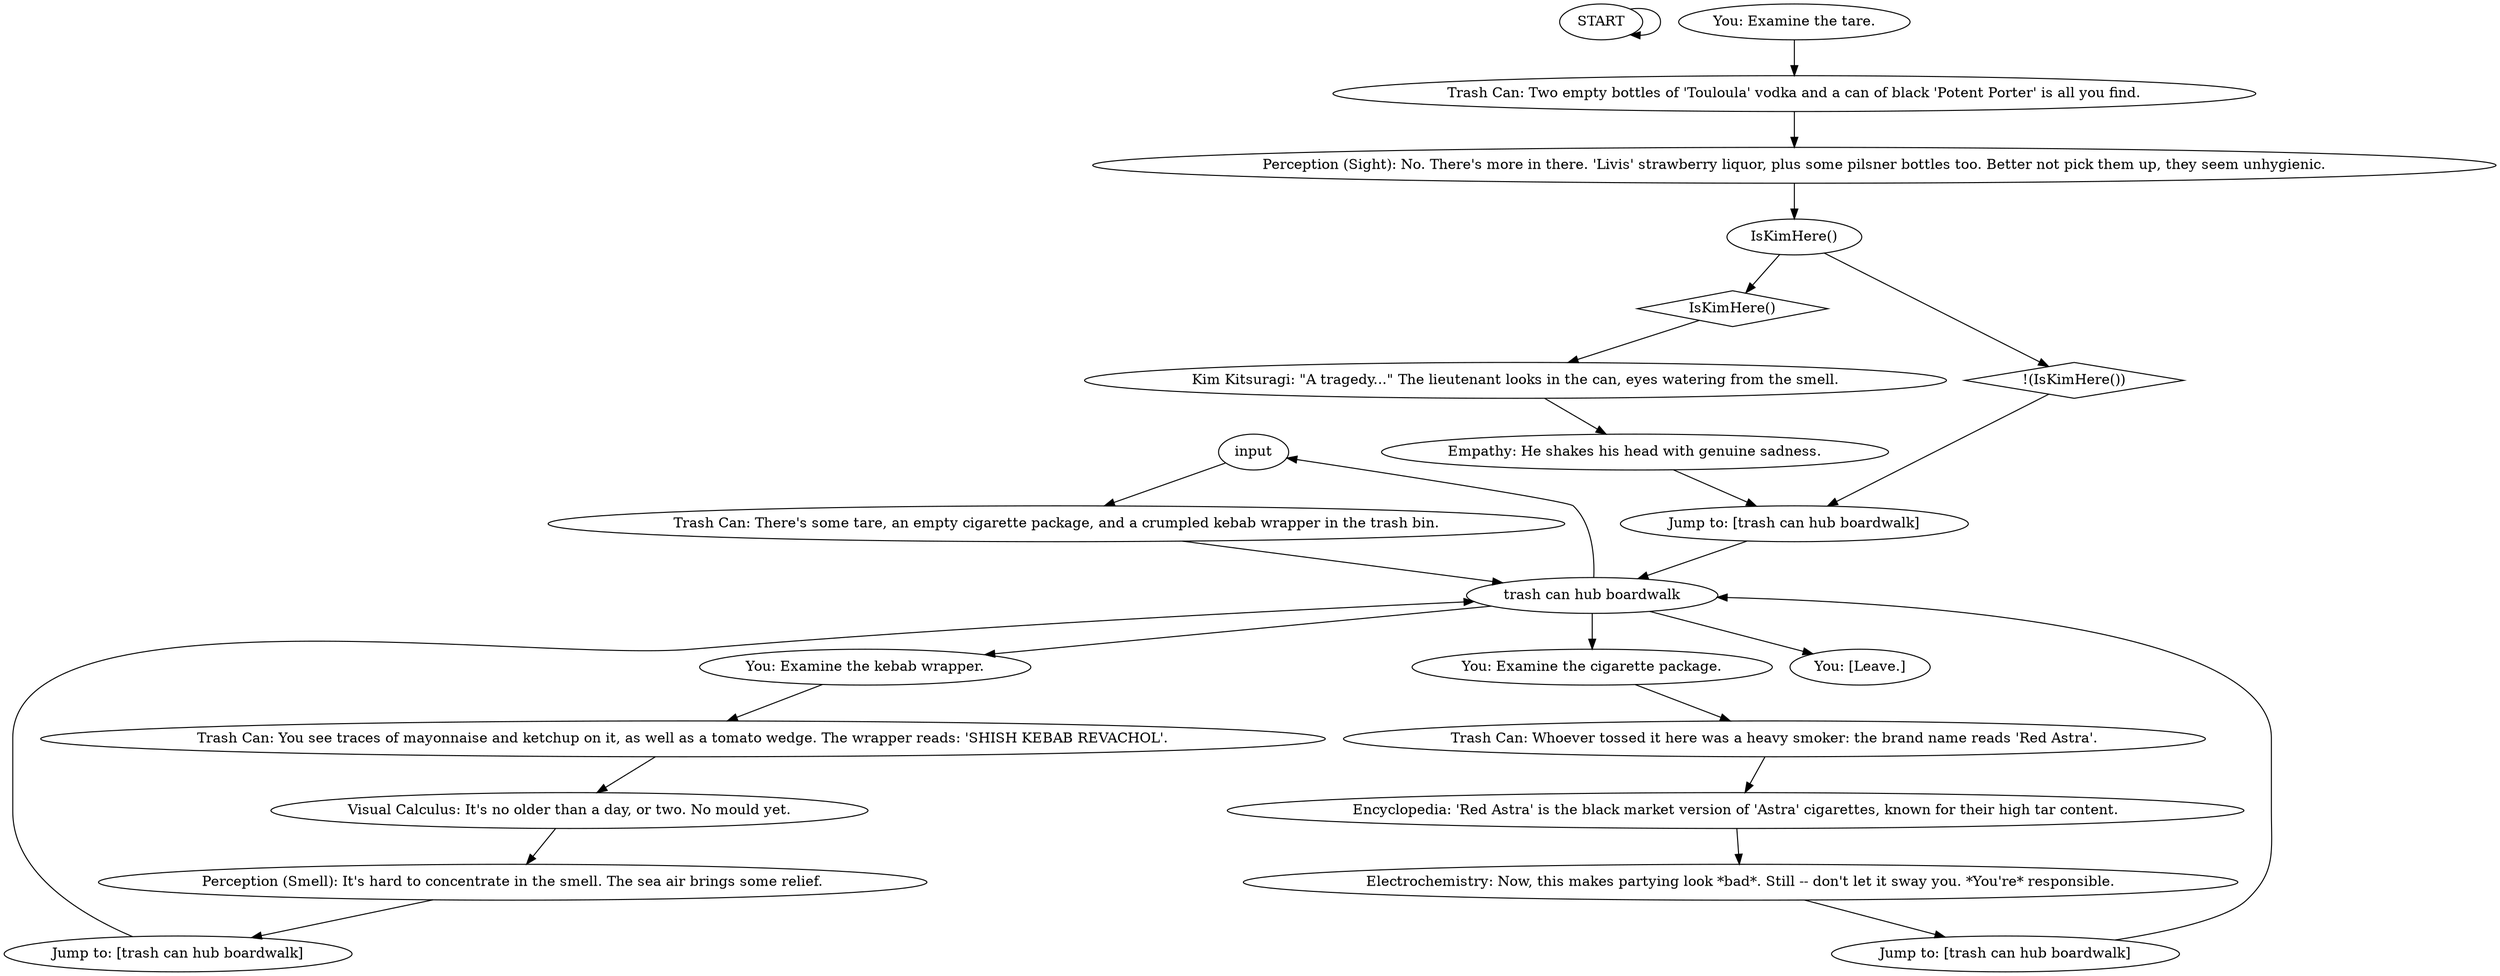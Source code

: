 # BOARDWALK / TRASH CAN
# A TRASH CAN OH BOY. Its an interaction.
# ==================================================
digraph G {
	  0 [label="START"];
	  1 [label="input"];
	  2 [label="You: Examine the tare."];
	  3 [label="You: Examine the kebab wrapper."];
	  4 [label="IsKimHere()"];
	  5 [label="IsKimHere()", shape=diamond];
	  6 [label="!(IsKimHere())", shape=diamond];
	  7 [label="Jump to: [trash can hub boardwalk]"];
	  8 [label="Encyclopedia: 'Red Astra' is the black market version of 'Astra' cigarettes, known for their high tar content."];
	  9 [label="trash can hub boardwalk"];
	  10 [label="Electrochemistry: Now, this makes partying look *bad*. Still -- don't let it sway you. *You're* responsible."];
	  11 [label="Perception (Sight): No. There's more in there. 'Livis' strawberry liquor, plus some pilsner bottles too. Better not pick them up, they seem unhygienic."];
	  12 [label="Kim Kitsuragi: \"A tragedy...\" The lieutenant looks in the can, eyes watering from the smell."];
	  13 [label="Jump to: [trash can hub boardwalk]"];
	  14 [label="Perception (Smell): It's hard to concentrate in the smell. The sea air brings some relief."];
	  15 [label="Empathy: He shakes his head with genuine sadness."];
	  16 [label="You: Examine the cigarette package."];
	  17 [label="Trash Can: Two empty bottles of 'Touloula' vodka and a can of black 'Potent Porter' is all you find."];
	  18 [label="You: [Leave.]"];
	  19 [label="Trash Can: Whoever tossed it here was a heavy smoker: the brand name reads 'Red Astra'."];
	  20 [label="Jump to: [trash can hub boardwalk]"];
	  21 [label="Visual Calculus: It's no older than a day, or two. No mould yet."];
	  22 [label="Trash Can: There's some tare, an empty cigarette package, and a crumpled kebab wrapper in the trash bin."];
	  23 [label="Trash Can: You see traces of mayonnaise and ketchup on it, as well as a tomato wedge. The wrapper reads: 'SHISH KEBAB REVACHOL'."];
	  0 -> 0
	  1 -> 22
	  2 -> 17
	  3 -> 23
	  4 -> 5
	  4 -> 6
	  5 -> 12
	  6 -> 13
	  7 -> 9
	  8 -> 10
	  9 -> 16
	  9 -> 1
	  9 -> 18
	  9 -> 3
	  10 -> 20
	  11 -> 4
	  12 -> 15
	  13 -> 9
	  14 -> 7
	  15 -> 13
	  16 -> 19
	  17 -> 11
	  19 -> 8
	  20 -> 9
	  21 -> 14
	  22 -> 9
	  23 -> 21
}

